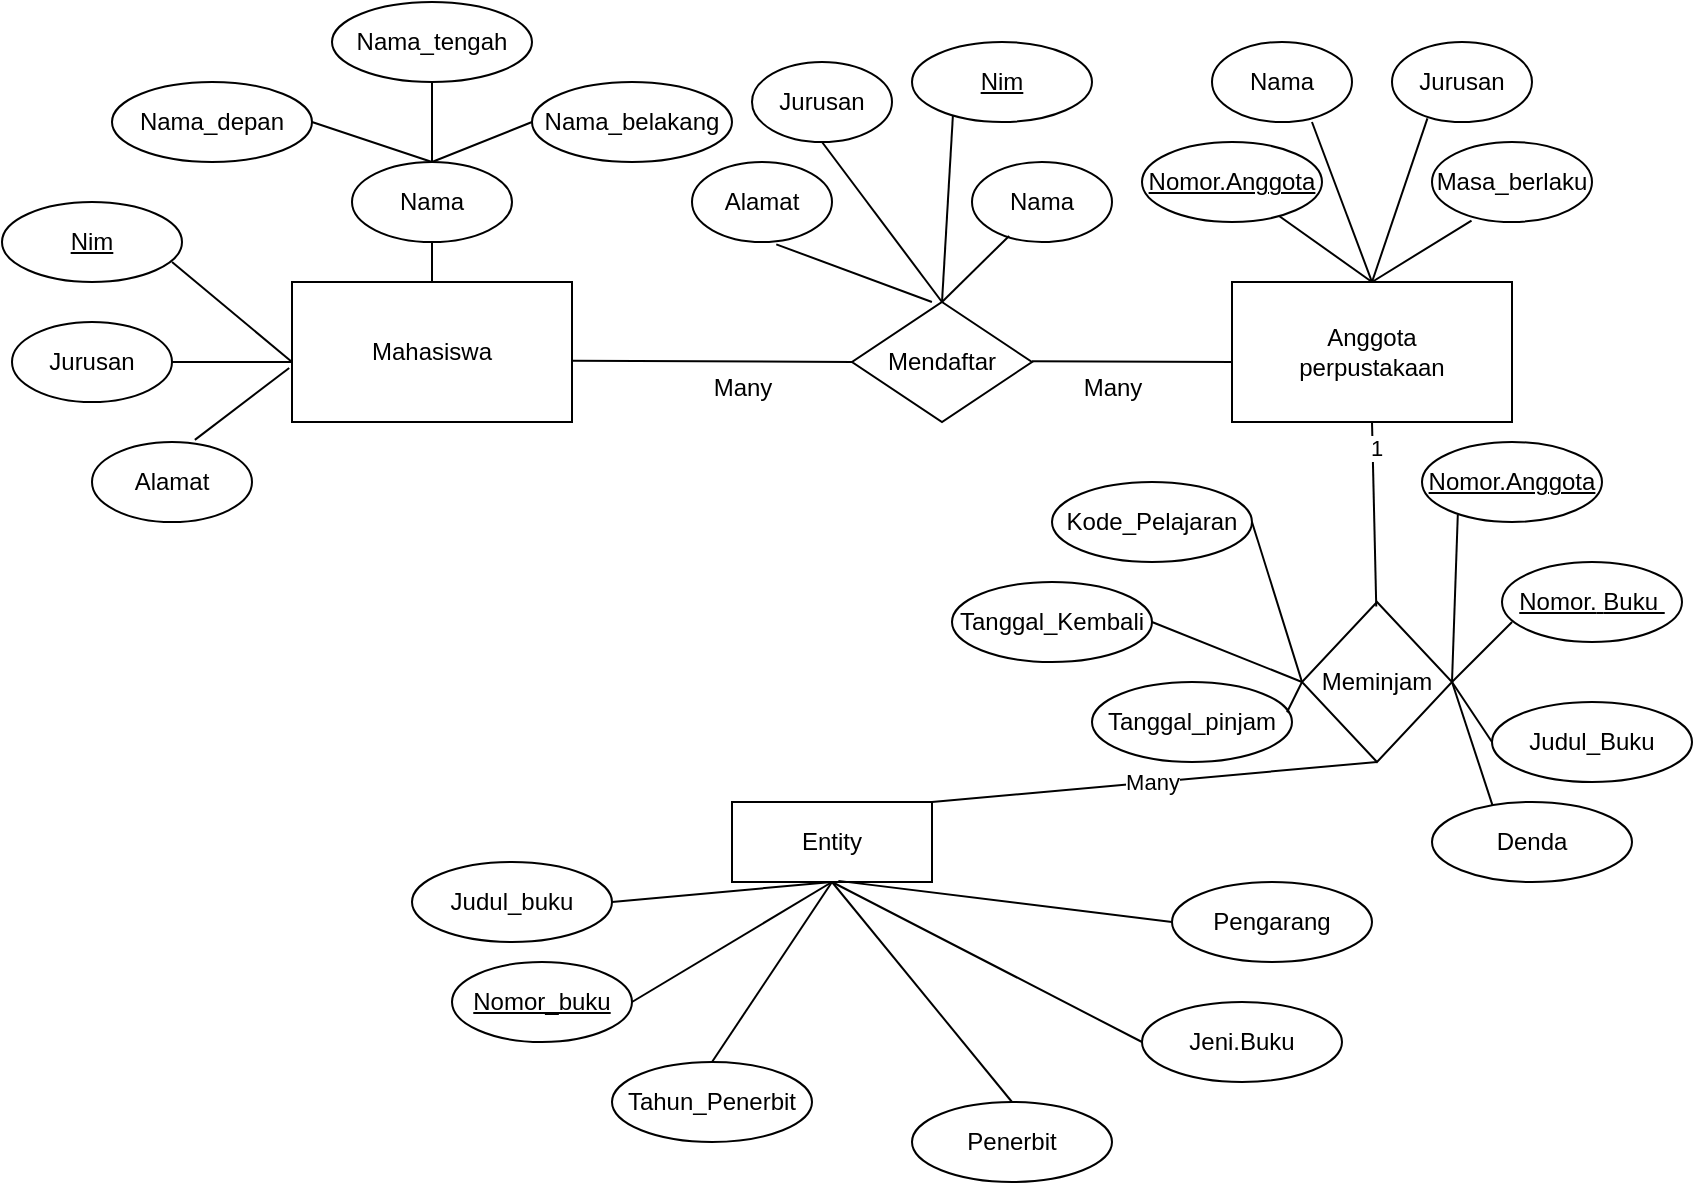 <mxfile version="24.7.6">
  <diagram name="Page-1" id="Jr2dkvtrpphaPTHCgXJN">
    <mxGraphModel dx="951" dy="627" grid="1" gridSize="10" guides="1" tooltips="1" connect="1" arrows="1" fold="1" page="1" pageScale="1" pageWidth="850" pageHeight="1100" math="0" shadow="0">
      <root>
        <mxCell id="0" />
        <mxCell id="1" parent="0" />
        <mxCell id="MrjNsAOnT55Fm3cDPTby-16" value="Mahasiswa" style="whiteSpace=wrap;html=1;align=center;" vertex="1" parent="1">
          <mxGeometry x="160" y="160" width="140" height="70" as="geometry" />
        </mxCell>
        <mxCell id="MrjNsAOnT55Fm3cDPTby-17" value="Nama" style="ellipse;whiteSpace=wrap;html=1;align=center;" vertex="1" parent="1">
          <mxGeometry x="190" y="100" width="80" height="40" as="geometry" />
        </mxCell>
        <mxCell id="MrjNsAOnT55Fm3cDPTby-18" value="Nama_belakang" style="ellipse;whiteSpace=wrap;html=1;align=center;" vertex="1" parent="1">
          <mxGeometry x="280" y="60" width="100" height="40" as="geometry" />
        </mxCell>
        <mxCell id="MrjNsAOnT55Fm3cDPTby-19" value="Nama_tengah" style="ellipse;whiteSpace=wrap;html=1;align=center;" vertex="1" parent="1">
          <mxGeometry x="180" y="20" width="100" height="40" as="geometry" />
        </mxCell>
        <mxCell id="MrjNsAOnT55Fm3cDPTby-20" value="Nama_depan" style="ellipse;whiteSpace=wrap;html=1;align=center;" vertex="1" parent="1">
          <mxGeometry x="70" y="60" width="100" height="40" as="geometry" />
        </mxCell>
        <mxCell id="MrjNsAOnT55Fm3cDPTby-21" value="" style="endArrow=none;html=1;rounded=0;" edge="1" parent="1" target="MrjNsAOnT55Fm3cDPTby-17">
          <mxGeometry relative="1" as="geometry">
            <mxPoint x="230" y="160" as="sourcePoint" />
            <mxPoint x="410" y="130" as="targetPoint" />
          </mxGeometry>
        </mxCell>
        <mxCell id="MrjNsAOnT55Fm3cDPTby-22" value="" style="endArrow=none;html=1;rounded=0;exitX=0.5;exitY=0;exitDx=0;exitDy=0;entryX=0.5;entryY=1;entryDx=0;entryDy=0;" edge="1" parent="1" source="MrjNsAOnT55Fm3cDPTby-17" target="MrjNsAOnT55Fm3cDPTby-19">
          <mxGeometry relative="1" as="geometry">
            <mxPoint x="220" y="90" as="sourcePoint" />
            <mxPoint x="270" y="90" as="targetPoint" />
          </mxGeometry>
        </mxCell>
        <mxCell id="MrjNsAOnT55Fm3cDPTby-23" value="" style="endArrow=none;html=1;rounded=0;exitX=0.5;exitY=0;exitDx=0;exitDy=0;entryX=0;entryY=0.5;entryDx=0;entryDy=0;" edge="1" parent="1" source="MrjNsAOnT55Fm3cDPTby-17" target="MrjNsAOnT55Fm3cDPTby-18">
          <mxGeometry relative="1" as="geometry">
            <mxPoint x="240" y="110" as="sourcePoint" />
            <mxPoint x="240" y="70" as="targetPoint" />
          </mxGeometry>
        </mxCell>
        <mxCell id="MrjNsAOnT55Fm3cDPTby-24" value="" style="endArrow=none;html=1;rounded=0;" edge="1" parent="1">
          <mxGeometry relative="1" as="geometry">
            <mxPoint x="230" y="100" as="sourcePoint" />
            <mxPoint x="170" y="80" as="targetPoint" />
            <Array as="points">
              <mxPoint x="170" y="80" />
            </Array>
          </mxGeometry>
        </mxCell>
        <mxCell id="MrjNsAOnT55Fm3cDPTby-26" value="Jurusan" style="ellipse;whiteSpace=wrap;html=1;align=center;" vertex="1" parent="1">
          <mxGeometry x="20" y="180" width="80" height="40" as="geometry" />
        </mxCell>
        <mxCell id="MrjNsAOnT55Fm3cDPTby-27" value="Alamat" style="ellipse;whiteSpace=wrap;html=1;align=center;" vertex="1" parent="1">
          <mxGeometry x="60" y="240" width="80" height="40" as="geometry" />
        </mxCell>
        <mxCell id="MrjNsAOnT55Fm3cDPTby-29" value="" style="endArrow=none;html=1;rounded=0;exitX=1;exitY=0.5;exitDx=0;exitDy=0;entryX=0.003;entryY=0.571;entryDx=0;entryDy=0;entryPerimeter=0;" edge="1" parent="1" source="MrjNsAOnT55Fm3cDPTby-26" target="MrjNsAOnT55Fm3cDPTby-16">
          <mxGeometry relative="1" as="geometry">
            <mxPoint x="160" y="260" as="sourcePoint" />
            <mxPoint x="320" y="260" as="targetPoint" />
          </mxGeometry>
        </mxCell>
        <mxCell id="MrjNsAOnT55Fm3cDPTby-30" value="" style="endArrow=none;html=1;rounded=0;entryX=0.5;entryY=1;entryDx=0;entryDy=0;" edge="1" parent="1">
          <mxGeometry relative="1" as="geometry">
            <mxPoint x="160" y="200" as="sourcePoint" />
            <mxPoint x="100" y="150" as="targetPoint" />
          </mxGeometry>
        </mxCell>
        <mxCell id="MrjNsAOnT55Fm3cDPTby-32" value="" style="endArrow=none;html=1;rounded=0;exitX=0.643;exitY=-0.027;exitDx=0;exitDy=0;entryX=-0.01;entryY=0.614;entryDx=0;entryDy=0;entryPerimeter=0;exitPerimeter=0;" edge="1" parent="1" source="MrjNsAOnT55Fm3cDPTby-27" target="MrjNsAOnT55Fm3cDPTby-16">
          <mxGeometry relative="1" as="geometry">
            <mxPoint x="110" y="210" as="sourcePoint" />
            <mxPoint x="170" y="210" as="targetPoint" />
          </mxGeometry>
        </mxCell>
        <mxCell id="MrjNsAOnT55Fm3cDPTby-33" value="" style="endArrow=none;html=1;rounded=0;entryX=0;entryY=0.5;entryDx=0;entryDy=0;" edge="1" parent="1" target="MrjNsAOnT55Fm3cDPTby-34">
          <mxGeometry relative="1" as="geometry">
            <mxPoint x="300" y="199.33" as="sourcePoint" />
            <mxPoint x="400" y="199" as="targetPoint" />
          </mxGeometry>
        </mxCell>
        <mxCell id="MrjNsAOnT55Fm3cDPTby-34" value="Mendaftar" style="shape=rhombus;perimeter=rhombusPerimeter;whiteSpace=wrap;html=1;align=center;" vertex="1" parent="1">
          <mxGeometry x="440" y="170" width="90" height="60" as="geometry" />
        </mxCell>
        <mxCell id="MrjNsAOnT55Fm3cDPTby-35" value="Nama" style="ellipse;whiteSpace=wrap;html=1;align=center;" vertex="1" parent="1">
          <mxGeometry x="500" y="100" width="70" height="40" as="geometry" />
        </mxCell>
        <mxCell id="MrjNsAOnT55Fm3cDPTby-36" value="Alamat" style="ellipse;whiteSpace=wrap;html=1;align=center;" vertex="1" parent="1">
          <mxGeometry x="360" y="100" width="70" height="40" as="geometry" />
        </mxCell>
        <mxCell id="MrjNsAOnT55Fm3cDPTby-37" value="Jurusan" style="ellipse;whiteSpace=wrap;html=1;align=center;" vertex="1" parent="1">
          <mxGeometry x="390" y="50" width="70" height="40" as="geometry" />
        </mxCell>
        <mxCell id="MrjNsAOnT55Fm3cDPTby-39" value="" style="endArrow=none;html=1;rounded=0;exitX=0.5;exitY=0;exitDx=0;exitDy=0;entryX=0.265;entryY=0.924;entryDx=0;entryDy=0;entryPerimeter=0;" edge="1" parent="1" source="MrjNsAOnT55Fm3cDPTby-34" target="MrjNsAOnT55Fm3cDPTby-35">
          <mxGeometry relative="1" as="geometry">
            <mxPoint x="470" y="150" as="sourcePoint" />
            <mxPoint x="490" y="150" as="targetPoint" />
          </mxGeometry>
        </mxCell>
        <mxCell id="MrjNsAOnT55Fm3cDPTby-40" value="" style="endArrow=none;html=1;rounded=0;entryX=0.444;entryY=0;entryDx=0;entryDy=0;entryPerimeter=0;exitX=0.602;exitY=1.029;exitDx=0;exitDy=0;exitPerimeter=0;" edge="1" parent="1" source="MrjNsAOnT55Fm3cDPTby-36" target="MrjNsAOnT55Fm3cDPTby-34">
          <mxGeometry relative="1" as="geometry">
            <mxPoint x="470" y="150" as="sourcePoint" />
            <mxPoint x="630" y="150" as="targetPoint" />
          </mxGeometry>
        </mxCell>
        <mxCell id="MrjNsAOnT55Fm3cDPTby-42" value="" style="endArrow=none;html=1;rounded=0;exitX=0.5;exitY=0;exitDx=0;exitDy=0;entryX=0.228;entryY=0.891;entryDx=0;entryDy=0;entryPerimeter=0;" edge="1" parent="1" source="MrjNsAOnT55Fm3cDPTby-34" target="MrjNsAOnT55Fm3cDPTby-103">
          <mxGeometry relative="1" as="geometry">
            <mxPoint x="470" y="150" as="sourcePoint" />
            <mxPoint x="487.85" y="90.04" as="targetPoint" />
          </mxGeometry>
        </mxCell>
        <mxCell id="MrjNsAOnT55Fm3cDPTby-43" value="" style="endArrow=none;html=1;rounded=0;entryX=0.5;entryY=1;entryDx=0;entryDy=0;exitX=0.5;exitY=0;exitDx=0;exitDy=0;" edge="1" parent="1" source="MrjNsAOnT55Fm3cDPTby-34" target="MrjNsAOnT55Fm3cDPTby-37">
          <mxGeometry relative="1" as="geometry">
            <mxPoint x="470" y="150" as="sourcePoint" />
            <mxPoint x="630" y="150" as="targetPoint" />
          </mxGeometry>
        </mxCell>
        <mxCell id="MrjNsAOnT55Fm3cDPTby-44" value="Anggota&lt;div&gt;perpustakaan&lt;/div&gt;" style="whiteSpace=wrap;html=1;align=center;" vertex="1" parent="1">
          <mxGeometry x="630" y="160" width="140" height="70" as="geometry" />
        </mxCell>
        <mxCell id="MrjNsAOnT55Fm3cDPTby-46" value="" style="endArrow=none;html=1;rounded=0;" edge="1" parent="1">
          <mxGeometry relative="1" as="geometry">
            <mxPoint x="530" y="199.62" as="sourcePoint" />
            <mxPoint x="630" y="200" as="targetPoint" />
          </mxGeometry>
        </mxCell>
        <mxCell id="MrjNsAOnT55Fm3cDPTby-48" value="Nama" style="ellipse;whiteSpace=wrap;html=1;align=center;" vertex="1" parent="1">
          <mxGeometry x="620" y="40" width="70" height="40" as="geometry" />
        </mxCell>
        <mxCell id="MrjNsAOnT55Fm3cDPTby-49" value="Jurusan" style="ellipse;whiteSpace=wrap;html=1;align=center;" vertex="1" parent="1">
          <mxGeometry x="710" y="40" width="70" height="40" as="geometry" />
        </mxCell>
        <mxCell id="MrjNsAOnT55Fm3cDPTby-50" value="Masa_berlaku" style="ellipse;whiteSpace=wrap;html=1;align=center;" vertex="1" parent="1">
          <mxGeometry x="730" y="90" width="80" height="40" as="geometry" />
        </mxCell>
        <mxCell id="MrjNsAOnT55Fm3cDPTby-51" value="" style="endArrow=none;html=1;rounded=0;entryX=0.247;entryY=0.982;entryDx=0;entryDy=0;entryPerimeter=0;exitX=0.5;exitY=0;exitDx=0;exitDy=0;" edge="1" parent="1" source="MrjNsAOnT55Fm3cDPTby-44" target="MrjNsAOnT55Fm3cDPTby-50">
          <mxGeometry relative="1" as="geometry">
            <mxPoint x="630" y="150" as="sourcePoint" />
            <mxPoint x="790" y="150" as="targetPoint" />
          </mxGeometry>
        </mxCell>
        <mxCell id="MrjNsAOnT55Fm3cDPTby-53" value="" style="endArrow=none;html=1;rounded=0;exitX=0.5;exitY=0;exitDx=0;exitDy=0;entryX=0.755;entryY=0.912;entryDx=0;entryDy=0;entryPerimeter=0;" edge="1" parent="1" source="MrjNsAOnT55Fm3cDPTby-44">
          <mxGeometry relative="1" as="geometry">
            <mxPoint x="710" y="170" as="sourcePoint" />
            <mxPoint x="652.85" y="126.48" as="targetPoint" />
          </mxGeometry>
        </mxCell>
        <mxCell id="MrjNsAOnT55Fm3cDPTby-54" value="" style="endArrow=none;html=1;rounded=0;entryX=0.253;entryY=0.955;entryDx=0;entryDy=0;entryPerimeter=0;" edge="1" parent="1" target="MrjNsAOnT55Fm3cDPTby-49">
          <mxGeometry relative="1" as="geometry">
            <mxPoint x="700" y="160" as="sourcePoint" />
            <mxPoint x="730" y="250" as="targetPoint" />
          </mxGeometry>
        </mxCell>
        <mxCell id="MrjNsAOnT55Fm3cDPTby-55" value="" style="endArrow=none;html=1;rounded=0;exitX=0.714;exitY=1;exitDx=0;exitDy=0;exitPerimeter=0;" edge="1" parent="1" source="MrjNsAOnT55Fm3cDPTby-48">
          <mxGeometry relative="1" as="geometry">
            <mxPoint x="510" y="160" as="sourcePoint" />
            <mxPoint x="700" y="160" as="targetPoint" />
          </mxGeometry>
        </mxCell>
        <mxCell id="MrjNsAOnT55Fm3cDPTby-57" value="Meminjam" style="shape=rhombus;perimeter=rhombusPerimeter;whiteSpace=wrap;html=1;align=center;" vertex="1" parent="1">
          <mxGeometry x="665" y="320" width="75" height="80" as="geometry" />
        </mxCell>
        <mxCell id="MrjNsAOnT55Fm3cDPTby-58" value="" style="endArrow=none;html=1;rounded=0;entryX=0.495;entryY=0.028;entryDx=0;entryDy=0;entryPerimeter=0;exitX=0.5;exitY=1;exitDx=0;exitDy=0;" edge="1" parent="1" source="MrjNsAOnT55Fm3cDPTby-44" target="MrjNsAOnT55Fm3cDPTby-57">
          <mxGeometry relative="1" as="geometry">
            <mxPoint x="540" y="310" as="sourcePoint" />
            <mxPoint x="700" y="310" as="targetPoint" />
          </mxGeometry>
        </mxCell>
        <mxCell id="MrjNsAOnT55Fm3cDPTby-113" value="1" style="edgeLabel;html=1;align=center;verticalAlign=middle;resizable=0;points=[];" vertex="1" connectable="0" parent="MrjNsAOnT55Fm3cDPTby-58">
          <mxGeometry x="-0.727" y="1" relative="1" as="geometry">
            <mxPoint as="offset" />
          </mxGeometry>
        </mxCell>
        <mxCell id="MrjNsAOnT55Fm3cDPTby-73" value="" style="endArrow=none;html=1;rounded=0;entryX=0.5;entryY=1;entryDx=0;entryDy=0;exitX=1;exitY=0;exitDx=0;exitDy=0;" edge="1" parent="1" source="MrjNsAOnT55Fm3cDPTby-74" target="MrjNsAOnT55Fm3cDPTby-57">
          <mxGeometry relative="1" as="geometry">
            <mxPoint x="700" y="470" as="sourcePoint" />
            <mxPoint x="450" y="410" as="targetPoint" />
          </mxGeometry>
        </mxCell>
        <mxCell id="MrjNsAOnT55Fm3cDPTby-109" value="Many" style="edgeLabel;html=1;align=center;verticalAlign=middle;resizable=0;points=[];" vertex="1" connectable="0" parent="MrjNsAOnT55Fm3cDPTby-73">
          <mxGeometry x="-0.013" relative="1" as="geometry">
            <mxPoint as="offset" />
          </mxGeometry>
        </mxCell>
        <mxCell id="MrjNsAOnT55Fm3cDPTby-74" value="Entity" style="whiteSpace=wrap;html=1;align=center;" vertex="1" parent="1">
          <mxGeometry x="380" y="420" width="100" height="40" as="geometry" />
        </mxCell>
        <mxCell id="MrjNsAOnT55Fm3cDPTby-75" value="Penerbit" style="ellipse;whiteSpace=wrap;html=1;align=center;" vertex="1" parent="1">
          <mxGeometry x="470" y="570" width="100" height="40" as="geometry" />
        </mxCell>
        <mxCell id="MrjNsAOnT55Fm3cDPTby-76" value="Jeni.Buku" style="ellipse;whiteSpace=wrap;html=1;align=center;" vertex="1" parent="1">
          <mxGeometry x="585" y="520" width="100" height="40" as="geometry" />
        </mxCell>
        <mxCell id="MrjNsAOnT55Fm3cDPTby-78" value="Tahun_Penerbit" style="ellipse;whiteSpace=wrap;html=1;align=center;" vertex="1" parent="1">
          <mxGeometry x="320" y="550" width="100" height="40" as="geometry" />
        </mxCell>
        <mxCell id="MrjNsAOnT55Fm3cDPTby-79" value="Pengarang" style="ellipse;whiteSpace=wrap;html=1;align=center;" vertex="1" parent="1">
          <mxGeometry x="600" y="460" width="100" height="40" as="geometry" />
        </mxCell>
        <mxCell id="MrjNsAOnT55Fm3cDPTby-80" value="" style="endArrow=none;html=1;rounded=0;entryX=0.5;entryY=1;entryDx=0;entryDy=0;exitX=0.5;exitY=0;exitDx=0;exitDy=0;" edge="1" parent="1" source="MrjNsAOnT55Fm3cDPTby-78" target="MrjNsAOnT55Fm3cDPTby-74">
          <mxGeometry relative="1" as="geometry">
            <mxPoint x="350" y="500" as="sourcePoint" />
            <mxPoint x="510" y="500" as="targetPoint" />
          </mxGeometry>
        </mxCell>
        <mxCell id="MrjNsAOnT55Fm3cDPTby-81" value="" style="endArrow=none;html=1;rounded=0;entryX=0.5;entryY=1;entryDx=0;entryDy=0;exitX=1;exitY=0.5;exitDx=0;exitDy=0;" edge="1" parent="1" source="MrjNsAOnT55Fm3cDPTby-110" target="MrjNsAOnT55Fm3cDPTby-74">
          <mxGeometry relative="1" as="geometry">
            <mxPoint x="335.4" y="502.28" as="sourcePoint" />
            <mxPoint x="500" y="510" as="targetPoint" />
          </mxGeometry>
        </mxCell>
        <mxCell id="MrjNsAOnT55Fm3cDPTby-82" value="" style="endArrow=none;html=1;rounded=0;entryX=0.5;entryY=1;entryDx=0;entryDy=0;exitX=0.5;exitY=0;exitDx=0;exitDy=0;" edge="1" parent="1" source="MrjNsAOnT55Fm3cDPTby-75" target="MrjNsAOnT55Fm3cDPTby-74">
          <mxGeometry relative="1" as="geometry">
            <mxPoint x="310" y="600" as="sourcePoint" />
            <mxPoint x="470" y="600" as="targetPoint" />
          </mxGeometry>
        </mxCell>
        <mxCell id="MrjNsAOnT55Fm3cDPTby-83" value="" style="endArrow=none;html=1;rounded=0;entryX=0;entryY=0.5;entryDx=0;entryDy=0;exitX=0.5;exitY=1;exitDx=0;exitDy=0;" edge="1" parent="1" source="MrjNsAOnT55Fm3cDPTby-74" target="MrjNsAOnT55Fm3cDPTby-76">
          <mxGeometry relative="1" as="geometry">
            <mxPoint x="760" y="510" as="sourcePoint" />
            <mxPoint x="920" y="510" as="targetPoint" />
          </mxGeometry>
        </mxCell>
        <mxCell id="MrjNsAOnT55Fm3cDPTby-85" value="" style="endArrow=none;html=1;rounded=0;entryX=0;entryY=0.5;entryDx=0;entryDy=0;exitX=0.532;exitY=0.986;exitDx=0;exitDy=0;exitPerimeter=0;" edge="1" parent="1" source="MrjNsAOnT55Fm3cDPTby-74" target="MrjNsAOnT55Fm3cDPTby-79">
          <mxGeometry relative="1" as="geometry">
            <mxPoint x="435" y="480" as="sourcePoint" />
            <mxPoint x="540" y="410" as="targetPoint" />
          </mxGeometry>
        </mxCell>
        <mxCell id="MrjNsAOnT55Fm3cDPTby-86" value="Kode_Pelajaran" style="ellipse;whiteSpace=wrap;html=1;align=center;" vertex="1" parent="1">
          <mxGeometry x="540" y="260" width="100" height="40" as="geometry" />
        </mxCell>
        <mxCell id="MrjNsAOnT55Fm3cDPTby-87" value="Tanggal_Kembali" style="ellipse;whiteSpace=wrap;html=1;align=center;" vertex="1" parent="1">
          <mxGeometry x="490" y="310" width="100" height="40" as="geometry" />
        </mxCell>
        <mxCell id="MrjNsAOnT55Fm3cDPTby-88" value="Tanggal_pinjam" style="ellipse;whiteSpace=wrap;html=1;align=center;" vertex="1" parent="1">
          <mxGeometry x="560" y="360" width="100" height="40" as="geometry" />
        </mxCell>
        <mxCell id="MrjNsAOnT55Fm3cDPTby-91" value="Judul_Buku" style="ellipse;whiteSpace=wrap;html=1;align=center;" vertex="1" parent="1">
          <mxGeometry x="760" y="370" width="100" height="40" as="geometry" />
        </mxCell>
        <mxCell id="MrjNsAOnT55Fm3cDPTby-92" value="Denda" style="ellipse;whiteSpace=wrap;html=1;align=center;" vertex="1" parent="1">
          <mxGeometry x="730" y="420" width="100" height="40" as="geometry" />
        </mxCell>
        <mxCell id="MrjNsAOnT55Fm3cDPTby-93" value="" style="endArrow=none;html=1;rounded=0;entryX=0.303;entryY=0.045;entryDx=0;entryDy=0;entryPerimeter=0;exitX=1;exitY=0.5;exitDx=0;exitDy=0;" edge="1" parent="1" source="MrjNsAOnT55Fm3cDPTby-57" target="MrjNsAOnT55Fm3cDPTby-92">
          <mxGeometry relative="1" as="geometry">
            <mxPoint x="680" y="410" as="sourcePoint" />
            <mxPoint x="840" y="410" as="targetPoint" />
          </mxGeometry>
        </mxCell>
        <mxCell id="MrjNsAOnT55Fm3cDPTby-94" value="" style="endArrow=none;html=1;rounded=0;entryX=0;entryY=0.5;entryDx=0;entryDy=0;exitX=1;exitY=0.5;exitDx=0;exitDy=0;" edge="1" parent="1" source="MrjNsAOnT55Fm3cDPTby-57" target="MrjNsAOnT55Fm3cDPTby-91">
          <mxGeometry relative="1" as="geometry">
            <mxPoint x="750" y="350" as="sourcePoint" />
            <mxPoint x="780" y="416" as="targetPoint" />
          </mxGeometry>
        </mxCell>
        <mxCell id="MrjNsAOnT55Fm3cDPTby-95" value="" style="endArrow=none;html=1;rounded=0;entryX=0.056;entryY=0.75;entryDx=0;entryDy=0;exitX=1;exitY=0.5;exitDx=0;exitDy=0;entryPerimeter=0;" edge="1" parent="1" source="MrjNsAOnT55Fm3cDPTby-57" target="MrjNsAOnT55Fm3cDPTby-106">
          <mxGeometry relative="1" as="geometry">
            <mxPoint x="750" y="370" as="sourcePoint" />
            <mxPoint x="759.7" y="342.88" as="targetPoint" />
          </mxGeometry>
        </mxCell>
        <mxCell id="MrjNsAOnT55Fm3cDPTby-96" value="" style="endArrow=none;html=1;rounded=0;entryX=0.029;entryY=0.66;entryDx=0;entryDy=0;exitX=1;exitY=0.5;exitDx=0;exitDy=0;entryPerimeter=0;" edge="1" parent="1" source="MrjNsAOnT55Fm3cDPTby-57">
          <mxGeometry relative="1" as="geometry">
            <mxPoint x="750" y="370" as="sourcePoint" />
            <mxPoint x="742.9" y="276.4" as="targetPoint" />
          </mxGeometry>
        </mxCell>
        <mxCell id="MrjNsAOnT55Fm3cDPTby-97" value="" style="endArrow=none;html=1;rounded=0;entryX=1;entryY=0.5;entryDx=0;entryDy=0;exitX=0;exitY=0.5;exitDx=0;exitDy=0;" edge="1" parent="1" source="MrjNsAOnT55Fm3cDPTby-57" target="MrjNsAOnT55Fm3cDPTby-86">
          <mxGeometry relative="1" as="geometry">
            <mxPoint x="750" y="370" as="sourcePoint" />
            <mxPoint x="753" y="286" as="targetPoint" />
          </mxGeometry>
        </mxCell>
        <mxCell id="MrjNsAOnT55Fm3cDPTby-98" value="" style="endArrow=none;html=1;rounded=0;entryX=1;entryY=0.5;entryDx=0;entryDy=0;exitX=0;exitY=0.5;exitDx=0;exitDy=0;" edge="1" parent="1" source="MrjNsAOnT55Fm3cDPTby-57" target="MrjNsAOnT55Fm3cDPTby-87">
          <mxGeometry relative="1" as="geometry">
            <mxPoint x="675" y="370" as="sourcePoint" />
            <mxPoint x="650" y="290" as="targetPoint" />
          </mxGeometry>
        </mxCell>
        <mxCell id="MrjNsAOnT55Fm3cDPTby-100" value="" style="endArrow=none;html=1;rounded=0;entryX=0.975;entryY=0.378;entryDx=0;entryDy=0;exitX=0;exitY=0.5;exitDx=0;exitDy=0;entryPerimeter=0;" edge="1" parent="1" source="MrjNsAOnT55Fm3cDPTby-57" target="MrjNsAOnT55Fm3cDPTby-88">
          <mxGeometry relative="1" as="geometry">
            <mxPoint x="675" y="370" as="sourcePoint" />
            <mxPoint x="600" y="340" as="targetPoint" />
          </mxGeometry>
        </mxCell>
        <mxCell id="MrjNsAOnT55Fm3cDPTby-101" value="Nim" style="ellipse;whiteSpace=wrap;html=1;align=center;fontStyle=4;" vertex="1" parent="1">
          <mxGeometry x="15" y="120" width="90" height="40" as="geometry" />
        </mxCell>
        <mxCell id="MrjNsAOnT55Fm3cDPTby-103" value="Nim" style="ellipse;whiteSpace=wrap;html=1;align=center;fontStyle=4;" vertex="1" parent="1">
          <mxGeometry x="470" y="40" width="90" height="40" as="geometry" />
        </mxCell>
        <mxCell id="MrjNsAOnT55Fm3cDPTby-104" value="Nomor.Anggota" style="ellipse;whiteSpace=wrap;html=1;align=center;fontStyle=4;" vertex="1" parent="1">
          <mxGeometry x="585" y="90" width="90" height="40" as="geometry" />
        </mxCell>
        <mxCell id="MrjNsAOnT55Fm3cDPTby-105" value="Nomor.Anggota" style="ellipse;whiteSpace=wrap;html=1;align=center;fontStyle=4;" vertex="1" parent="1">
          <mxGeometry x="725" y="240" width="90" height="40" as="geometry" />
        </mxCell>
        <mxCell id="MrjNsAOnT55Fm3cDPTby-106" value="Nomor.&lt;b&gt;&amp;nbsp;&lt;/b&gt;Buku&amp;nbsp;" style="ellipse;whiteSpace=wrap;html=1;align=center;fontStyle=4;" vertex="1" parent="1">
          <mxGeometry x="765" y="300" width="90" height="40" as="geometry" />
        </mxCell>
        <mxCell id="MrjNsAOnT55Fm3cDPTby-110" value="Nomor_buku" style="ellipse;whiteSpace=wrap;html=1;align=center;fontStyle=4;" vertex="1" parent="1">
          <mxGeometry x="240" y="500" width="90" height="40" as="geometry" />
        </mxCell>
        <mxCell id="MrjNsAOnT55Fm3cDPTby-111" value="Judul_buku" style="ellipse;whiteSpace=wrap;html=1;align=center;" vertex="1" parent="1">
          <mxGeometry x="220" y="450" width="100" height="40" as="geometry" />
        </mxCell>
        <mxCell id="MrjNsAOnT55Fm3cDPTby-112" value="" style="endArrow=none;html=1;rounded=0;exitX=1;exitY=0.5;exitDx=0;exitDy=0;entryX=0.5;entryY=1;entryDx=0;entryDy=0;" edge="1" parent="1" source="MrjNsAOnT55Fm3cDPTby-111" target="MrjNsAOnT55Fm3cDPTby-74">
          <mxGeometry relative="1" as="geometry">
            <mxPoint x="345.4" y="512.28" as="sourcePoint" />
            <mxPoint x="430" y="490" as="targetPoint" />
          </mxGeometry>
        </mxCell>
        <mxCell id="MrjNsAOnT55Fm3cDPTby-115" value="Many" style="text;html=1;align=center;verticalAlign=middle;resizable=0;points=[];autosize=1;strokeColor=none;fillColor=none;" vertex="1" parent="1">
          <mxGeometry x="545" y="198" width="50" height="30" as="geometry" />
        </mxCell>
        <mxCell id="MrjNsAOnT55Fm3cDPTby-116" value="Many" style="text;html=1;align=center;verticalAlign=middle;resizable=0;points=[];autosize=1;strokeColor=none;fillColor=none;" vertex="1" parent="1">
          <mxGeometry x="360" y="198" width="50" height="30" as="geometry" />
        </mxCell>
      </root>
    </mxGraphModel>
  </diagram>
</mxfile>
